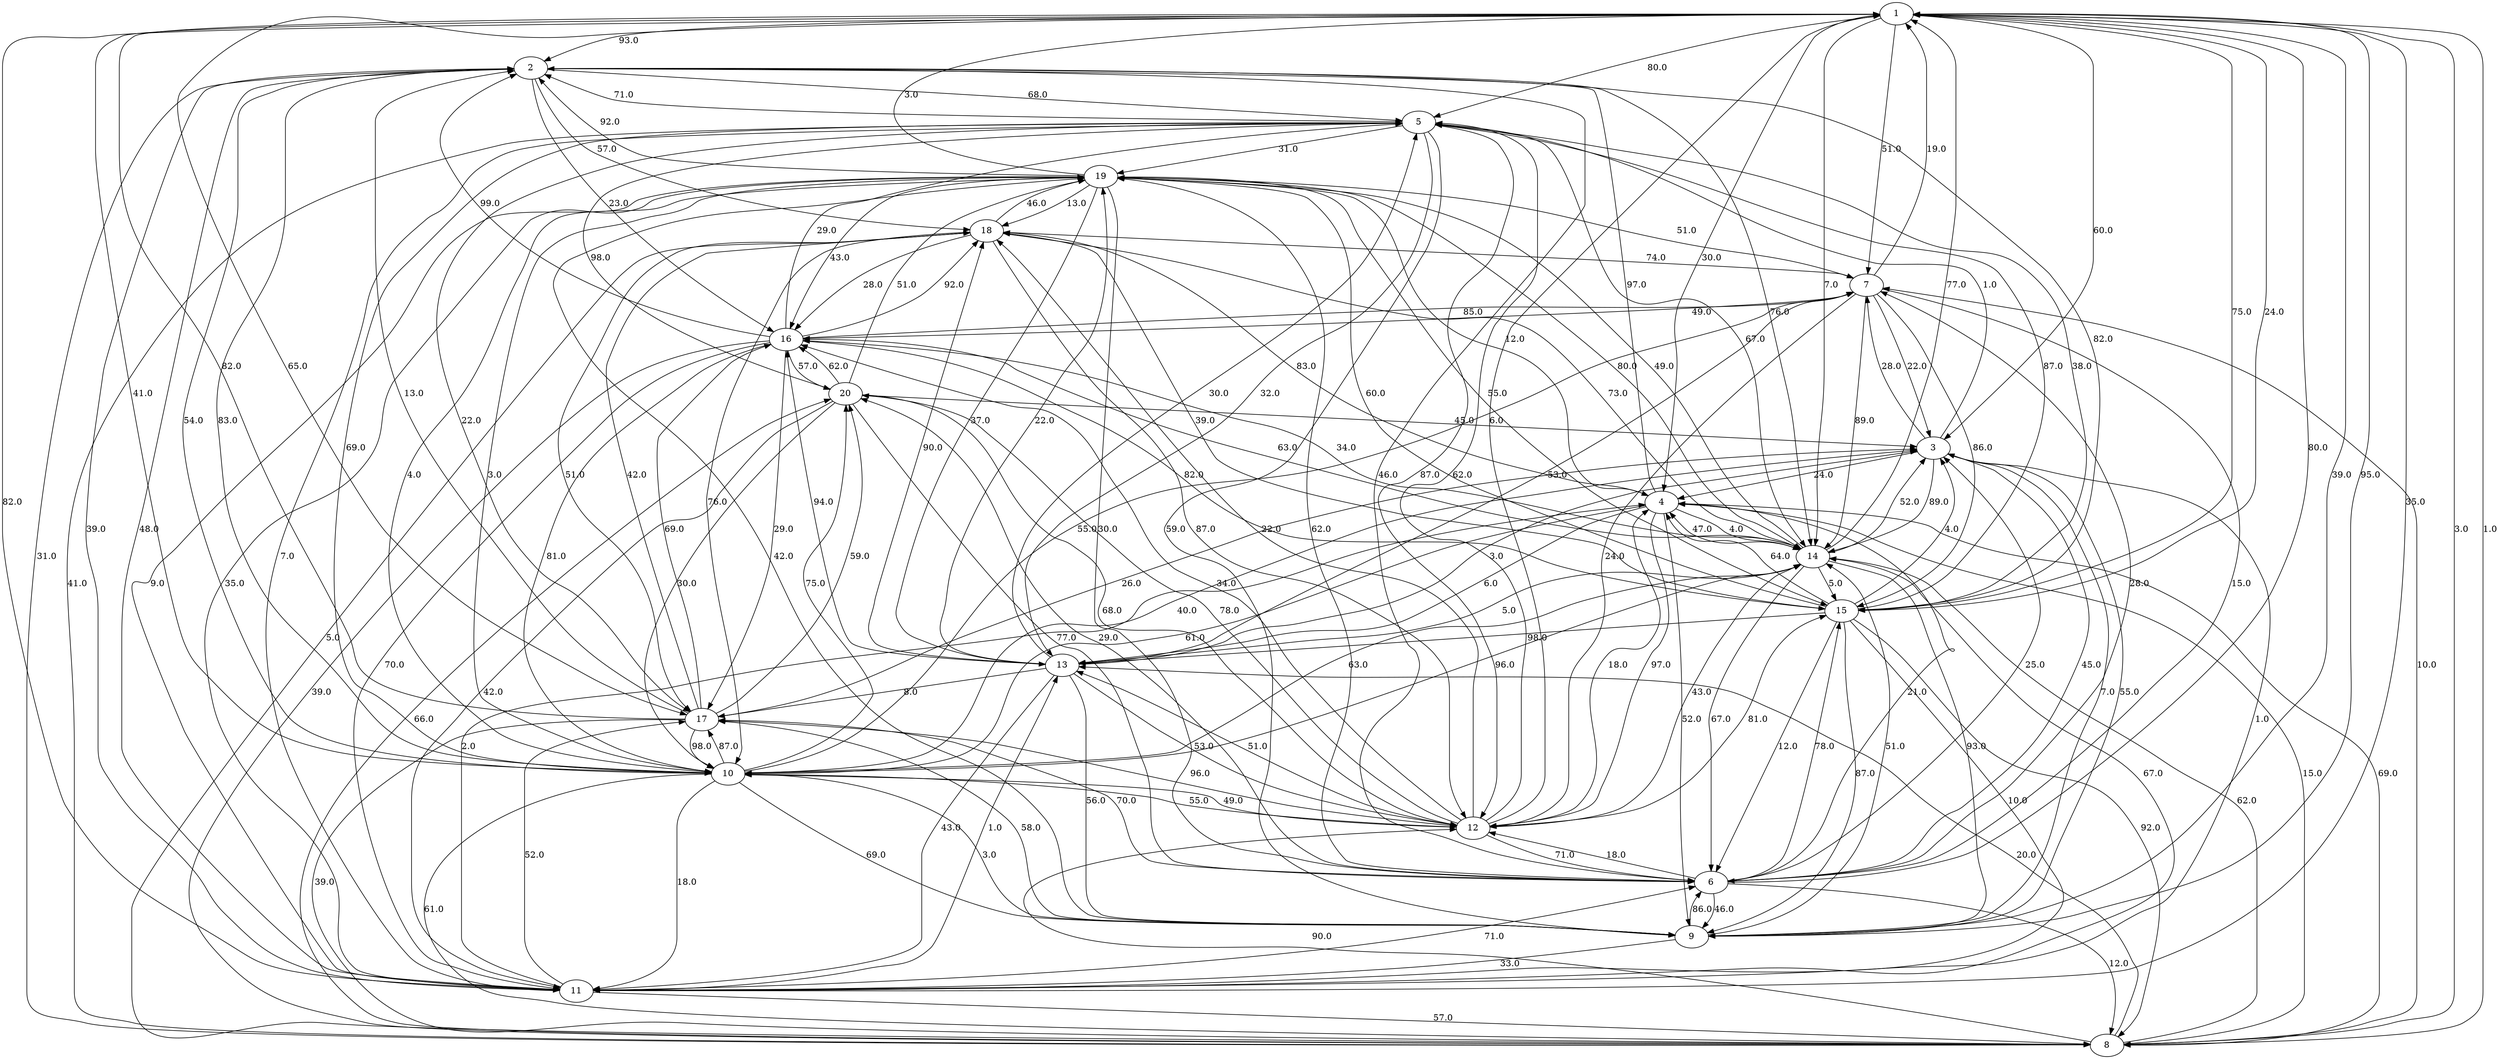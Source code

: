 strict digraph G {
  1 [ label="1" ];
  2 [ label="2" ];
  3 [ label="3" ];
  4 [ label="4" ];
  5 [ label="5" ];
  6 [ label="6" ];
  7 [ label="7" ];
  8 [ label="8" ];
  9 [ label="9" ];
  10 [ label="10" ];
  11 [ label="11" ];
  12 [ label="12" ];
  13 [ label="13" ];
  14 [ label="14" ];
  15 [ label="15" ];
  16 [ label="16" ];
  17 [ label="17" ];
  18 [ label="18" ];
  19 [ label="19" ];
  20 [ label="20" ];
  7 -> 19 [ label="51.0" ];
  2 -> 10 [ label="54.0" ];
  1 -> 4 [ label="30.0" ];
  12 -> 14 [ label="43.0" ];
  19 -> 16 [ label="43.0" ];
  4 -> 8 [ label="69.0" ];
  13 -> 7 [ label="53.0" ];
  5 -> 12 [ label="87.0" ];
  2 -> 16 [ label="23.0" ];
  13 -> 3 [ label="3.0" ];
  20 -> 12 [ label="68.0" ];
  16 -> 14 [ label="63.0" ];
  17 -> 16 [ label="69.0" ];
  19 -> 18 [ label="13.0" ];
  11 -> 4 [ label="2.0" ];
  11 -> 17 [ label="52.0" ];
  5 -> 17 [ label="22.0" ];
  5 -> 15 [ label="38.0" ];
  8 -> 20 [ label="66.0" ];
  1 -> 15 [ label="75.0" ];
  7 -> 16 [ label="49.0" ];
  2 -> 6 [ label="46.0" ];
  17 -> 1 [ label="82.0" ];
  10 -> 20 [ label="75.0" ];
  13 -> 11 [ label="43.0" ];
  9 -> 3 [ label="7.0" ];
  5 -> 10 [ label="69.0" ];
  10 -> 7 [ label="55.0" ];
  11 -> 19 [ label="9.0" ];
  12 -> 4 [ label="18.0" ];
  11 -> 13 [ label="1.0" ];
  5 -> 2 [ label="71.0" ];
  7 -> 6 [ label="15.0" ];
  18 -> 7 [ label="74.0" ];
  19 -> 13 [ label="37.0" ];
  1 -> 3 [ label="60.0" ];
  20 -> 10 [ label="30.0" ];
  15 -> 4 [ label="64.0" ];
  4 -> 10 [ label="61.0" ];
  16 -> 11 [ label="70.0" ];
  8 -> 2 [ label="31.0" ];
  10 -> 8 [ label="61.0" ];
  9 -> 10 [ label="3.0" ];
  6 -> 15 [ label="78.0" ];
  18 -> 12 [ label="87.0" ];
  9 -> 1 [ label="95.0" ];
  11 -> 1 [ label="35.0" ];
  15 -> 5 [ label="87.0" ];
  6 -> 12 [ label="18.0" ];
  12 -> 16 [ label="34.0" ];
  20 -> 11 [ label="42.0" ];
  13 -> 19 [ label="22.0" ];
  10 -> 12 [ label="55.0" ];
  19 -> 15 [ label="55.0" ];
  9 -> 11 [ label="33.0" ];
  14 -> 15 [ label="5.0" ];
  12 -> 17 [ label="96.0" ];
  7 -> 3 [ label="22.0" ];
  14 -> 3 [ label="52.0" ];
  11 -> 6 [ label="71.0" ];
  20 -> 16 [ label="62.0" ];
  18 -> 17 [ label="51.0" ];
  14 -> 1 [ label="77.0" ];
  17 -> 20 [ label="59.0" ];
  7 -> 14 [ label="89.0" ];
  5 -> 13 [ label="32.0" ];
  6 -> 4 [ label="21.0" ];
  4 -> 18 [ label="83.0" ];
  8 -> 12 [ label="90.0" ];
  11 -> 5 [ label="7.0" ];
  10 -> 19 [ label="3.0" ];
  4 -> 2 [ label="97.0" ];
  5 -> 19 [ label="31.0" ];
  13 -> 16 [ label="94.0" ];
  3 -> 6 [ label="45.0" ];
  17 -> 2 [ label="13.0" ];
  15 -> 8 [ label="92.0" ];
  6 -> 1 [ label="80.0" ];
  6 -> 19 [ label="62.0" ];
  4 -> 13 [ label="6.0" ];
  1 -> 2 [ label="93.0" ];
  2 -> 11 [ label="39.0" ];
  12 -> 15 [ label="81.0" ];
  13 -> 5 [ label="30.0" ];
  15 -> 18 [ label="39.0" ];
  9 -> 6 [ label="86.0" ];
  14 -> 9 [ label="93.0" ];
  19 -> 10 [ label="4.0" ];
  18 -> 16 [ label="28.0" ];
  19 -> 14 [ label="80.0" ];
  12 -> 6 [ label="71.0" ];
  10 -> 3 [ label="40.0" ];
  11 -> 2 [ label="48.0" ];
  2 -> 15 [ label="82.0" ];
  17 -> 8 [ label="39.0" ];
  2 -> 14 [ label="76.0" ];
  15 -> 6 [ label="12.0" ];
  10 -> 11 [ label="18.0" ];
  19 -> 6 [ label="30.0" ];
  18 -> 10 [ label="76.0" ];
  4 -> 14 [ label="4.0" ];
  15 -> 1 [ label="24.0" ];
  9 -> 14 [ label="51.0" ];
  1 -> 9 [ label="39.0" ];
  18 -> 14 [ label="73.0" ];
  1 -> 5 [ label="80.0" ];
  3 -> 9 [ label="55.0" ];
  11 -> 14 [ label="67.0" ];
  16 -> 7 [ label="85.0" ];
  8 -> 1 [ label="1.0" ];
  2 -> 18 [ label="57.0" ];
  12 -> 1 [ label="6.0" ];
  8 -> 18 [ label="5.0" ];
  10 -> 1 [ label="41.0" ];
  10 -> 17 [ label="87.0" ];
  16 -> 2 [ label="99.0" ];
  11 -> 8 [ label="57.0" ];
  20 -> 5 [ label="98.0" ];
  12 -> 13 [ label="51.0" ];
  6 -> 8 [ label="12.0" ];
  1 -> 11 [ label="82.0" ];
  12 -> 5 [ label="62.0" ];
  15 -> 9 [ label="87.0" ];
  17 -> 10 [ label="98.0" ];
  20 -> 3 [ label="45.0" ];
  3 -> 14 [ label="89.0" ];
  15 -> 11 [ label="10.0" ];
  15 -> 3 [ label="4.0" ];
  2 -> 5 [ label="68.0" ];
  10 -> 9 [ label="69.0" ];
  19 -> 1 [ label="3.0" ];
  14 -> 6 [ label="67.0" ];
  16 -> 10 [ label="81.0" ];
  8 -> 14 [ label="62.0" ];
  14 -> 13 [ label="5.0" ];
  15 -> 19 [ label="60.0" ];
  17 -> 18 [ label="42.0" ];
  14 -> 10 [ label="96.0" ];
  5 -> 14 [ label="67.0" ];
  19 -> 2 [ label="92.0" ];
  7 -> 1 [ label="19.0" ];
  20 -> 19 [ label="51.0" ];
  12 -> 20 [ label="78.0" ];
  7 -> 15 [ label="86.0" ];
  3 -> 5 [ label="1.0" ];
  19 -> 4 [ label="12.0" ];
  1 -> 8 [ label="3.0" ];
  13 -> 9 [ label="56.0" ];
  18 -> 19 [ label="46.0" ];
  8 -> 4 [ label="15.0" ];
  8 -> 13 [ label="20.0" ];
  6 -> 17 [ label="70.0" ];
  13 -> 12 [ label="53.0" ];
  3 -> 11 [ label="1.0" ];
  6 -> 20 [ label="29.0" ];
  5 -> 9 [ label="59.0" ];
  12 -> 18 [ label="22.0" ];
  20 -> 6 [ label="77.0" ];
  17 -> 3 [ label="26.0" ];
  10 -> 14 [ label="63.0" ];
  7 -> 12 [ label="24.0" ];
  9 -> 17 [ label="58.0" ];
  3 -> 4 [ label="24.0" ];
  8 -> 5 [ label="41.0" ];
  14 -> 4 [ label="47.0" ];
  4 -> 12 [ label="97.0" ];
  19 -> 11 [ label="35.0" ];
  12 -> 10 [ label="49.0" ];
  16 -> 17 [ label="29.0" ];
  13 -> 18 [ label="90.0" ];
  1 -> 17 [ label="65.0" ];
  16 -> 18 [ label="92.0" ];
  16 -> 8 [ label="39.0" ];
  13 -> 17 [ label="8.0" ];
  15 -> 13 [ label="98.0" ];
  6 -> 9 [ label="46.0" ];
  8 -> 7 [ label="10.0" ];
  16 -> 20 [ label="57.0" ];
  9 -> 19 [ label="42.0" ];
  1 -> 14 [ label="7.0" ];
  16 -> 5 [ label="29.0" ];
  3 -> 7 [ label="28.0" ];
  6 -> 7 [ label="28.0" ];
  14 -> 19 [ label="49.0" ];
  10 -> 2 [ label="83.0" ];
  6 -> 3 [ label="25.0" ];
  16 -> 15 [ label="82.0" ];
  4 -> 9 [ label="52.0" ];
  1 -> 7 [ label="51.0" ];
  14 -> 16 [ label="34.0" ];
}
